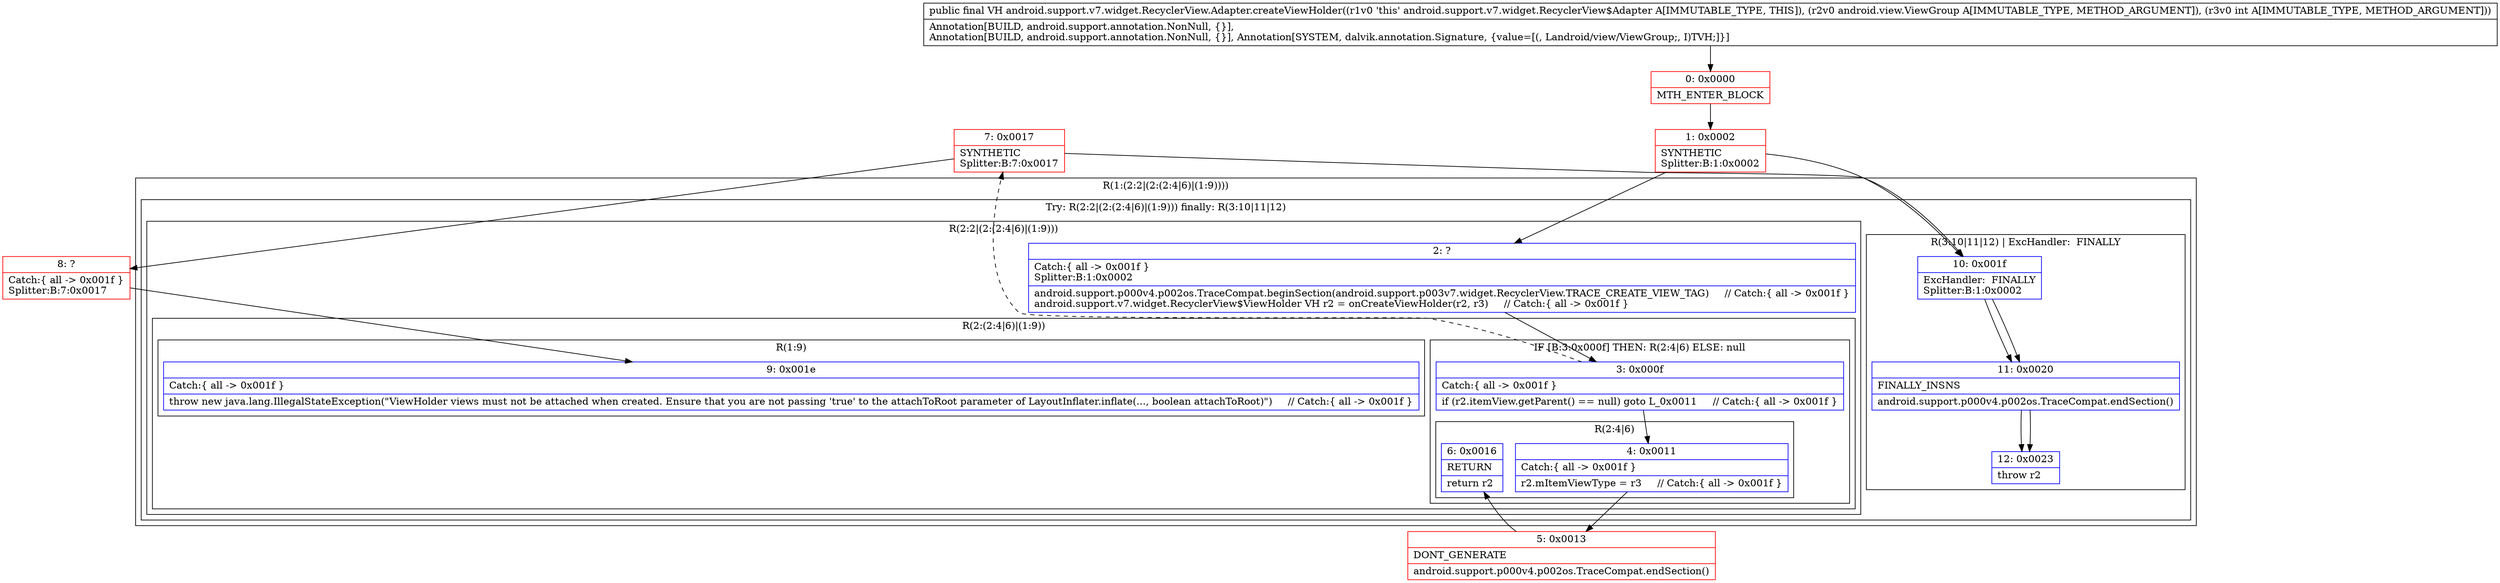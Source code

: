 digraph "CFG forandroid.support.v7.widget.RecyclerView.Adapter.createViewHolder(Landroid\/view\/ViewGroup;I)Landroid\/support\/v7\/widget\/RecyclerView$ViewHolder;" {
subgraph cluster_Region_948688181 {
label = "R(1:(2:2|(2:(2:4|6)|(1:9))))";
node [shape=record,color=blue];
subgraph cluster_TryCatchRegion_1259300103 {
label = "Try: R(2:2|(2:(2:4|6)|(1:9))) finally: R(3:10|11|12)";
node [shape=record,color=blue];
subgraph cluster_Region_1692959542 {
label = "R(2:2|(2:(2:4|6)|(1:9)))";
node [shape=record,color=blue];
Node_2 [shape=record,label="{2\:\ ?|Catch:\{ all \-\> 0x001f \}\lSplitter:B:1:0x0002\l|android.support.p000v4.p002os.TraceCompat.beginSection(android.support.p003v7.widget.RecyclerView.TRACE_CREATE_VIEW_TAG)     \/\/ Catch:\{ all \-\> 0x001f \}\landroid.support.v7.widget.RecyclerView$ViewHolder VH r2 = onCreateViewHolder(r2, r3)     \/\/ Catch:\{ all \-\> 0x001f \}\l}"];
subgraph cluster_Region_156014035 {
label = "R(2:(2:4|6)|(1:9))";
node [shape=record,color=blue];
subgraph cluster_IfRegion_1936789892 {
label = "IF [B:3:0x000f] THEN: R(2:4|6) ELSE: null";
node [shape=record,color=blue];
Node_3 [shape=record,label="{3\:\ 0x000f|Catch:\{ all \-\> 0x001f \}\l|if (r2.itemView.getParent() == null) goto L_0x0011     \/\/ Catch:\{ all \-\> 0x001f \}\l}"];
subgraph cluster_Region_1958800103 {
label = "R(2:4|6)";
node [shape=record,color=blue];
Node_4 [shape=record,label="{4\:\ 0x0011|Catch:\{ all \-\> 0x001f \}\l|r2.mItemViewType = r3     \/\/ Catch:\{ all \-\> 0x001f \}\l}"];
Node_6 [shape=record,label="{6\:\ 0x0016|RETURN\l|return r2\l}"];
}
}
subgraph cluster_Region_1005940646 {
label = "R(1:9)";
node [shape=record,color=blue];
Node_9 [shape=record,label="{9\:\ 0x001e|Catch:\{ all \-\> 0x001f \}\l|throw new java.lang.IllegalStateException(\"ViewHolder views must not be attached when created. Ensure that you are not passing 'true' to the attachToRoot parameter of LayoutInflater.inflate(..., boolean attachToRoot)\")     \/\/ Catch:\{ all \-\> 0x001f \}\l}"];
}
}
}
subgraph cluster_Region_1571891088 {
label = "R(3:10|11|12) | ExcHandler:  FINALLY\l";
node [shape=record,color=blue];
Node_10 [shape=record,label="{10\:\ 0x001f|ExcHandler:  FINALLY\lSplitter:B:1:0x0002\l}"];
Node_11 [shape=record,label="{11\:\ 0x0020|FINALLY_INSNS\l|android.support.p000v4.p002os.TraceCompat.endSection()\l}"];
Node_12 [shape=record,label="{12\:\ 0x0023|throw r2\l}"];
}
}
}
subgraph cluster_Region_1571891088 {
label = "R(3:10|11|12) | ExcHandler:  FINALLY\l";
node [shape=record,color=blue];
Node_10 [shape=record,label="{10\:\ 0x001f|ExcHandler:  FINALLY\lSplitter:B:1:0x0002\l}"];
Node_11 [shape=record,label="{11\:\ 0x0020|FINALLY_INSNS\l|android.support.p000v4.p002os.TraceCompat.endSection()\l}"];
Node_12 [shape=record,label="{12\:\ 0x0023|throw r2\l}"];
}
Node_0 [shape=record,color=red,label="{0\:\ 0x0000|MTH_ENTER_BLOCK\l}"];
Node_1 [shape=record,color=red,label="{1\:\ 0x0002|SYNTHETIC\lSplitter:B:1:0x0002\l}"];
Node_5 [shape=record,color=red,label="{5\:\ 0x0013|DONT_GENERATE\l|android.support.p000v4.p002os.TraceCompat.endSection()\l}"];
Node_7 [shape=record,color=red,label="{7\:\ 0x0017|SYNTHETIC\lSplitter:B:7:0x0017\l}"];
Node_8 [shape=record,color=red,label="{8\:\ ?|Catch:\{ all \-\> 0x001f \}\lSplitter:B:7:0x0017\l}"];
MethodNode[shape=record,label="{public final VH android.support.v7.widget.RecyclerView.Adapter.createViewHolder((r1v0 'this' android.support.v7.widget.RecyclerView$Adapter A[IMMUTABLE_TYPE, THIS]), (r2v0 android.view.ViewGroup A[IMMUTABLE_TYPE, METHOD_ARGUMENT]), (r3v0 int A[IMMUTABLE_TYPE, METHOD_ARGUMENT]))  | Annotation[BUILD, android.support.annotation.NonNull, \{\}], \lAnnotation[BUILD, android.support.annotation.NonNull, \{\}], Annotation[SYSTEM, dalvik.annotation.Signature, \{value=[(, Landroid\/view\/ViewGroup;, I)TVH;]\}]\l}"];
MethodNode -> Node_0;
Node_2 -> Node_3;
Node_3 -> Node_4;
Node_3 -> Node_7[style=dashed];
Node_4 -> Node_5;
Node_10 -> Node_11;
Node_11 -> Node_12;
Node_10 -> Node_11;
Node_11 -> Node_12;
Node_0 -> Node_1;
Node_1 -> Node_2;
Node_1 -> Node_10;
Node_5 -> Node_6;
Node_7 -> Node_8;
Node_7 -> Node_10;
Node_8 -> Node_9;
}

